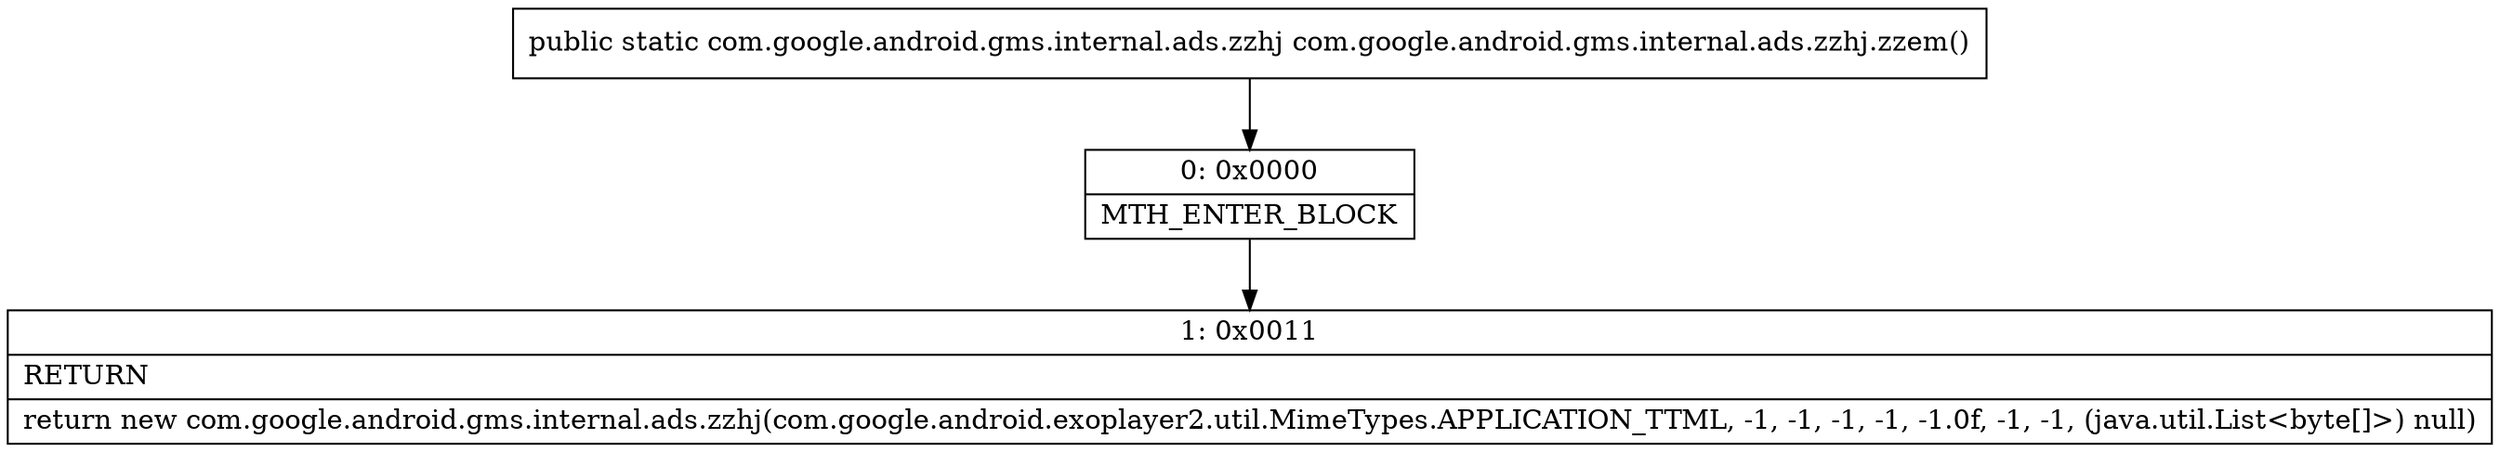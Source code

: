 digraph "CFG forcom.google.android.gms.internal.ads.zzhj.zzem()Lcom\/google\/android\/gms\/internal\/ads\/zzhj;" {
Node_0 [shape=record,label="{0\:\ 0x0000|MTH_ENTER_BLOCK\l}"];
Node_1 [shape=record,label="{1\:\ 0x0011|RETURN\l|return new com.google.android.gms.internal.ads.zzhj(com.google.android.exoplayer2.util.MimeTypes.APPLICATION_TTML, \-1, \-1, \-1, \-1, \-1.0f, \-1, \-1, (java.util.List\<byte[]\>) null)\l}"];
MethodNode[shape=record,label="{public static com.google.android.gms.internal.ads.zzhj com.google.android.gms.internal.ads.zzhj.zzem() }"];
MethodNode -> Node_0;
Node_0 -> Node_1;
}

